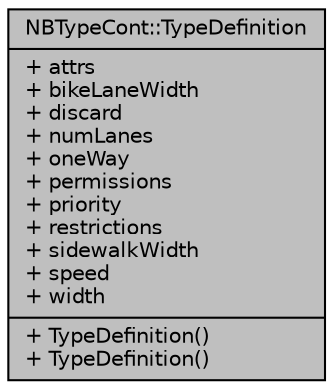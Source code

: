 digraph "NBTypeCont::TypeDefinition"
{
  edge [fontname="Helvetica",fontsize="10",labelfontname="Helvetica",labelfontsize="10"];
  node [fontname="Helvetica",fontsize="10",shape=record];
  Node1 [label="{NBTypeCont::TypeDefinition\n|+ attrs\l+ bikeLaneWidth\l+ discard\l+ numLanes\l+ oneWay\l+ permissions\l+ priority\l+ restrictions\l+ sidewalkWidth\l+ speed\l+ width\l|+ TypeDefinition()\l+ TypeDefinition()\l}",height=0.2,width=0.4,color="black", fillcolor="grey75", style="filled", fontcolor="black"];
}
